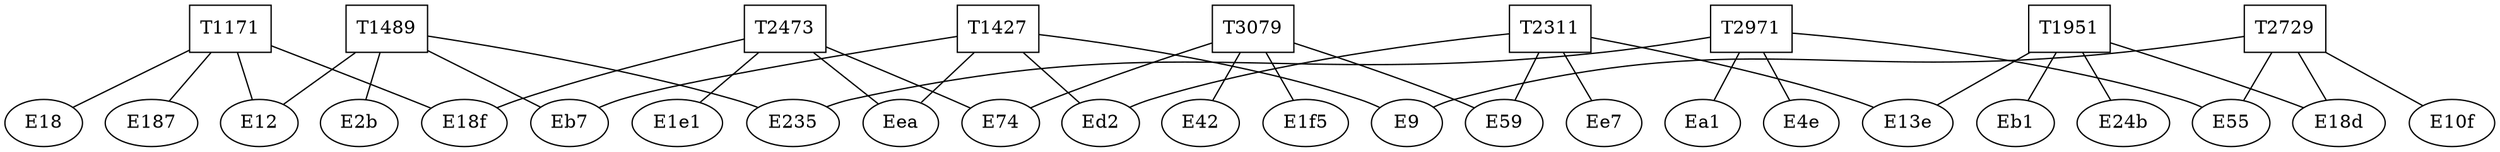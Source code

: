 graph {
T2311 [shape=box];
T2311 -- Ed2;
T2311 -- Ee7;
T2311 -- E13e;
T2311 -- E59;
T1951 [shape=box];
T1951 -- E18d;
T1951 -- Eb1;
T1951 -- E24b;
T1951 -- E13e;
T1171 [shape=box];
T1171 -- E18f;
T1171 -- E18;
T1171 -- E187;
T1171 -- E12;
T1427 [shape=box];
T1427 -- Eb7;
T1427 -- Ed2;
T1427 -- E9;
T1427 -- Eea;
T1489 [shape=box];
T1489 -- E2b;
T1489 -- Eb7;
T1489 -- E235;
T1489 -- E12;
T2473 [shape=box];
T2473 -- E1e1;
T2473 -- Eea;
T2473 -- E18f;
T2473 -- E74;
T2971 [shape=box];
T2971 -- Ea1;
T2971 -- E55;
T2971 -- E4e;
T2971 -- E235;
T2729 [shape=box];
T2729 -- E55;
T2729 -- E18d;
T2729 -- E10f;
T2729 -- E9;
T3079 [shape=box];
T3079 -- E1f5;
T3079 -- E74;
T3079 -- E59;
T3079 -- E42;
}
